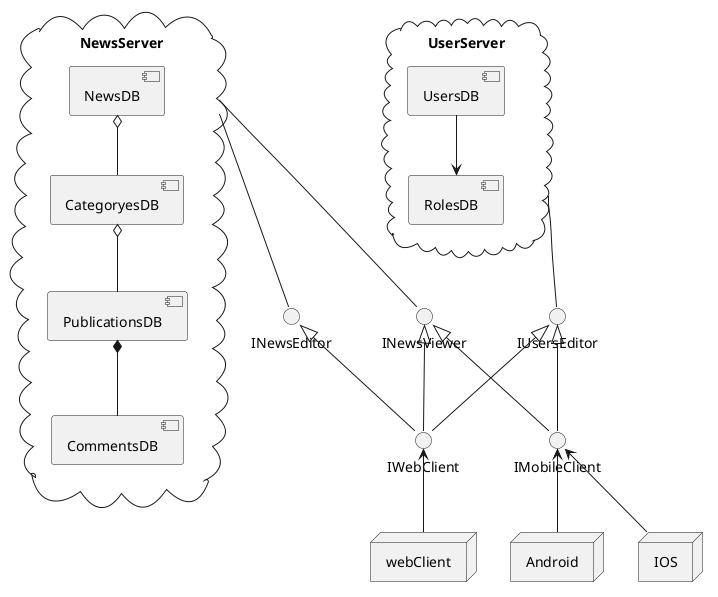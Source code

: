 @startuml componentDiagram
cloud NewsServer{
component NewsDB
component PublicationsDB
component CategoryesDB
component CommentsDB
}
cloud UserServer{
component UsersDB
component RolesDB
}
()IMobileClient
()IWebClient
()IUsersEditor
()INewsEditor
node webClient
node Android
node IOS
NewsServer --- INewsEditor
NewsServer --- INewsViewer
UserServer --- IUsersEditor
IUsersEditor <|-- IMobileClient
INewsViewer <|-- IMobileClient
IUsersEditor <|-- IWebClient
INewsViewer <|-- IWebClient
INewsEditor <|-- IWebClient
IMobileClient <-- Android
IMobileClient <-- IOS
IWebClient <-- webClient
CategoryesDB o-- PublicationsDB
PublicationsDB *-- CommentsDB
NewsDB o-- CategoryesDB
UsersDB -down-> RolesDB
@enduml